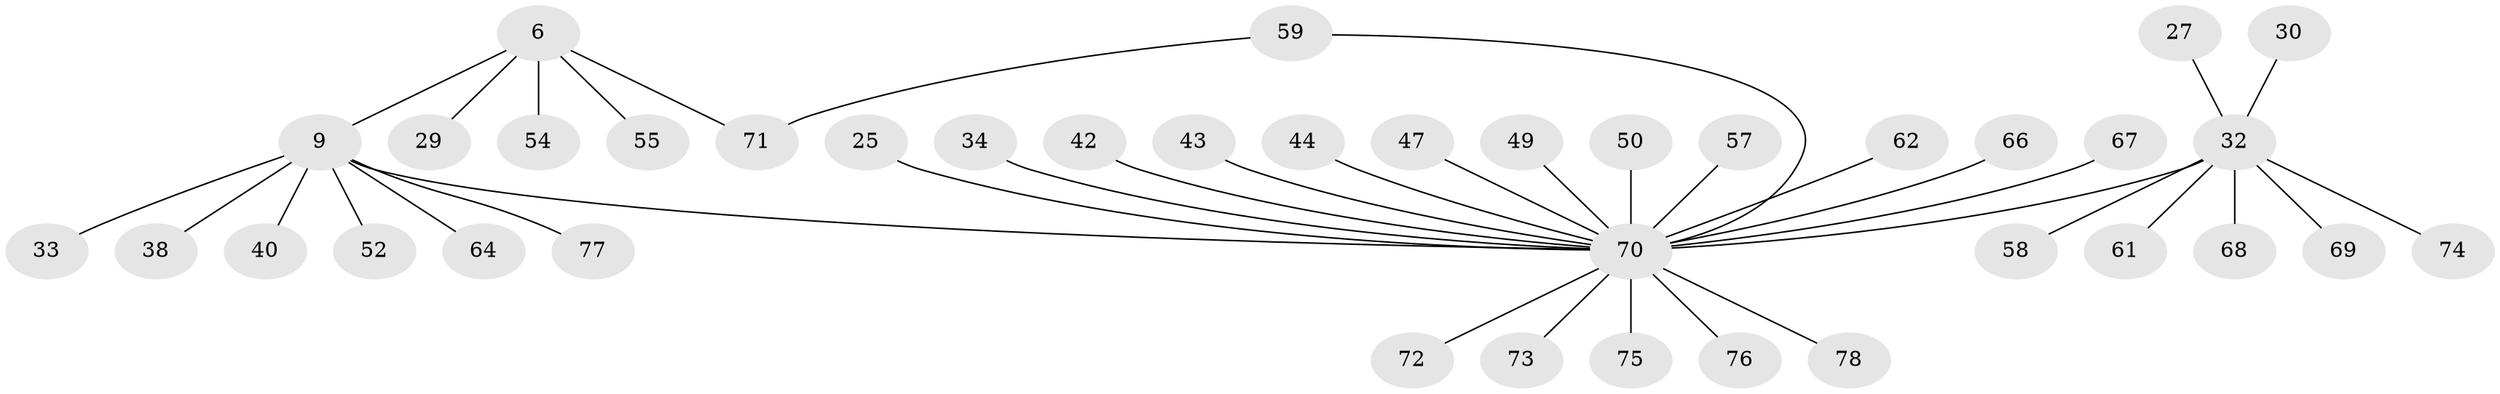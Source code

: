 // original degree distribution, {7: 0.038461538461538464, 11: 0.01282051282051282, 2: 0.14102564102564102, 5: 0.02564102564102564, 3: 0.10256410256410256, 4: 0.0641025641025641, 9: 0.01282051282051282, 1: 0.6025641025641025}
// Generated by graph-tools (version 1.1) at 2025/48/03/09/25 04:48:42]
// undirected, 39 vertices, 39 edges
graph export_dot {
graph [start="1"]
  node [color=gray90,style=filled];
  6;
  9 [super="+1"];
  25;
  27;
  29;
  30;
  32 [super="+10+13"];
  33;
  34;
  38;
  40 [super="+3"];
  42;
  43;
  44;
  47 [super="+46"];
  49;
  50;
  52;
  54;
  55;
  57;
  58;
  59 [super="+17+19"];
  61 [super="+31"];
  62;
  64 [super="+56"];
  66;
  67;
  68;
  69 [super="+53"];
  70 [super="+2+65+60+23"];
  71 [super="+45"];
  72;
  73;
  74 [super="+48"];
  75;
  76;
  77 [super="+51+63"];
  78;
  6 -- 9 [weight=2];
  6 -- 29;
  6 -- 54;
  6 -- 55;
  6 -- 71 [weight=2];
  9 -- 38;
  9 -- 33;
  9 -- 52;
  9 -- 70;
  9 -- 40;
  9 -- 77;
  9 -- 64;
  25 -- 70;
  27 -- 32;
  30 -- 32;
  32 -- 68;
  32 -- 70 [weight=3];
  32 -- 58;
  32 -- 61;
  32 -- 74;
  32 -- 69;
  34 -- 70;
  42 -- 70;
  43 -- 70;
  44 -- 70;
  47 -- 70;
  49 -- 70;
  50 -- 70;
  57 -- 70;
  59 -- 70;
  59 -- 71;
  62 -- 70;
  66 -- 70;
  67 -- 70;
  70 -- 72;
  70 -- 73;
  70 -- 75;
  70 -- 76;
  70 -- 78;
}
